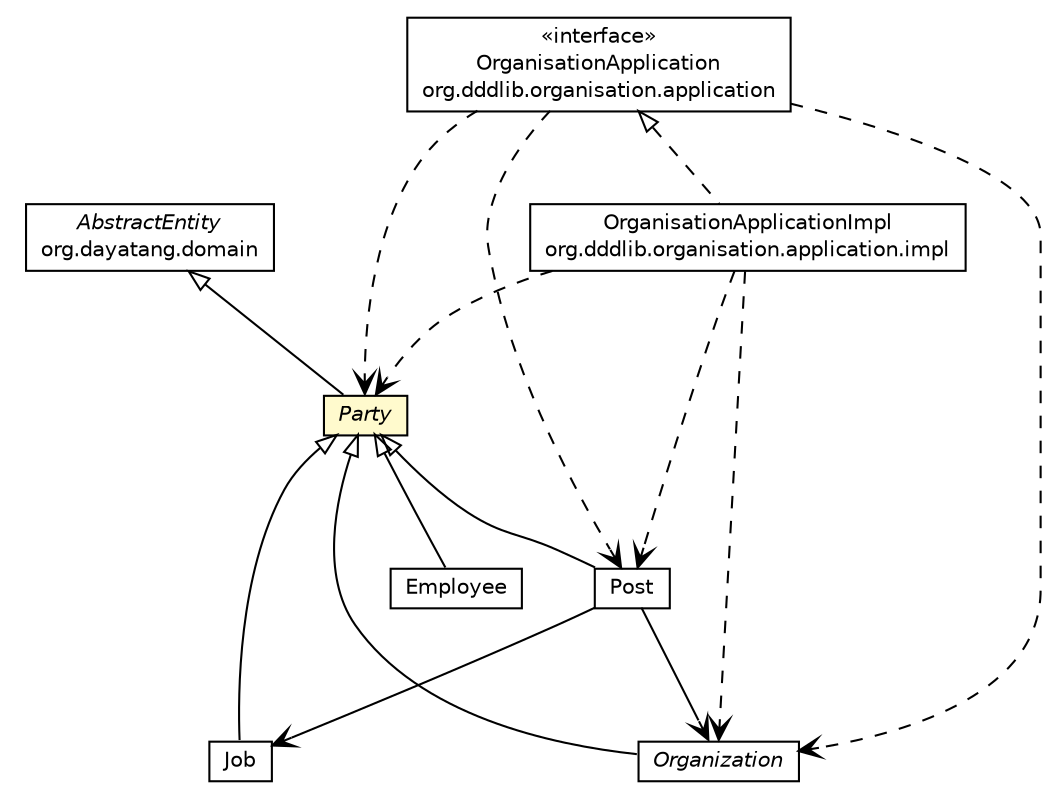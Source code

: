 #!/usr/local/bin/dot
#
# Class diagram 
# Generated by UMLGraph version R5_6_6-8-g8d7759 (http://www.umlgraph.org/)
#

digraph G {
	edge [fontname="Helvetica",fontsize=10,labelfontname="Helvetica",labelfontsize=10];
	node [fontname="Helvetica",fontsize=10,shape=plaintext];
	nodesep=0.25;
	ranksep=0.5;
	// org.dayatang.domain.AbstractEntity
	c76504 [label=<<table title="org.dayatang.domain.AbstractEntity" border="0" cellborder="1" cellspacing="0" cellpadding="2" port="p" href="../../../dayatang/domain/AbstractEntity.html">
		<tr><td><table border="0" cellspacing="0" cellpadding="1">
<tr><td align="center" balign="center"><font face="Helvetica-Oblique"> AbstractEntity </font></td></tr>
<tr><td align="center" balign="center"> org.dayatang.domain </td></tr>
		</table></td></tr>
		</table>>, URL="../../../dayatang/domain/AbstractEntity.html", fontname="Helvetica", fontcolor="black", fontsize=10.0];
	// org.dddlib.organisation.domain.Post
	c76714 [label=<<table title="org.dddlib.organisation.domain.Post" border="0" cellborder="1" cellspacing="0" cellpadding="2" port="p" href="./Post.html">
		<tr><td><table border="0" cellspacing="0" cellpadding="1">
<tr><td align="center" balign="center"> Post </td></tr>
		</table></td></tr>
		</table>>, URL="./Post.html", fontname="Helvetica", fontcolor="black", fontsize=10.0];
	// org.dddlib.organisation.domain.Party
	c76718 [label=<<table title="org.dddlib.organisation.domain.Party" border="0" cellborder="1" cellspacing="0" cellpadding="2" port="p" bgcolor="lemonChiffon" href="./Party.html">
		<tr><td><table border="0" cellspacing="0" cellpadding="1">
<tr><td align="center" balign="center"><font face="Helvetica-Oblique"> Party </font></td></tr>
		</table></td></tr>
		</table>>, URL="./Party.html", fontname="Helvetica", fontcolor="black", fontsize=10.0];
	// org.dddlib.organisation.domain.Organization
	c76720 [label=<<table title="org.dddlib.organisation.domain.Organization" border="0" cellborder="1" cellspacing="0" cellpadding="2" port="p" href="./Organization.html">
		<tr><td><table border="0" cellspacing="0" cellpadding="1">
<tr><td align="center" balign="center"><font face="Helvetica-Oblique"> Organization </font></td></tr>
		</table></td></tr>
		</table>>, URL="./Organization.html", fontname="Helvetica", fontcolor="black", fontsize=10.0];
	// org.dddlib.organisation.domain.Job
	c76721 [label=<<table title="org.dddlib.organisation.domain.Job" border="0" cellborder="1" cellspacing="0" cellpadding="2" port="p" href="./Job.html">
		<tr><td><table border="0" cellspacing="0" cellpadding="1">
<tr><td align="center" balign="center"> Job </td></tr>
		</table></td></tr>
		</table>>, URL="./Job.html", fontname="Helvetica", fontcolor="black", fontsize=10.0];
	// org.dddlib.organisation.domain.Employee
	c76726 [label=<<table title="org.dddlib.organisation.domain.Employee" border="0" cellborder="1" cellspacing="0" cellpadding="2" port="p" href="./Employee.html">
		<tr><td><table border="0" cellspacing="0" cellpadding="1">
<tr><td align="center" balign="center"> Employee </td></tr>
		</table></td></tr>
		</table>>, URL="./Employee.html", fontname="Helvetica", fontcolor="black", fontsize=10.0];
	// org.dddlib.organisation.application.impl.OrganisationApplicationImpl
	c76732 [label=<<table title="org.dddlib.organisation.application.impl.OrganisationApplicationImpl" border="0" cellborder="1" cellspacing="0" cellpadding="2" port="p" href="../application/impl/OrganisationApplicationImpl.html">
		<tr><td><table border="0" cellspacing="0" cellpadding="1">
<tr><td align="center" balign="center"> OrganisationApplicationImpl </td></tr>
<tr><td align="center" balign="center"> org.dddlib.organisation.application.impl </td></tr>
		</table></td></tr>
		</table>>, URL="../application/impl/OrganisationApplicationImpl.html", fontname="Helvetica", fontcolor="black", fontsize=10.0];
	// org.dddlib.organisation.application.OrganisationApplication
	c76733 [label=<<table title="org.dddlib.organisation.application.OrganisationApplication" border="0" cellborder="1" cellspacing="0" cellpadding="2" port="p" href="../application/OrganisationApplication.html">
		<tr><td><table border="0" cellspacing="0" cellpadding="1">
<tr><td align="center" balign="center"> &#171;interface&#187; </td></tr>
<tr><td align="center" balign="center"> OrganisationApplication </td></tr>
<tr><td align="center" balign="center"> org.dddlib.organisation.application </td></tr>
		</table></td></tr>
		</table>>, URL="../application/OrganisationApplication.html", fontname="Helvetica", fontcolor="black", fontsize=10.0];
	//org.dddlib.organisation.domain.Post extends org.dddlib.organisation.domain.Party
	c76718:p -> c76714:p [dir=back,arrowtail=empty];
	//org.dddlib.organisation.domain.Party extends org.dayatang.domain.AbstractEntity
	c76504:p -> c76718:p [dir=back,arrowtail=empty];
	//org.dddlib.organisation.domain.Organization extends org.dddlib.organisation.domain.Party
	c76718:p -> c76720:p [dir=back,arrowtail=empty];
	//org.dddlib.organisation.domain.Job extends org.dddlib.organisation.domain.Party
	c76718:p -> c76721:p [dir=back,arrowtail=empty];
	//org.dddlib.organisation.domain.Employee extends org.dddlib.organisation.domain.Party
	c76718:p -> c76726:p [dir=back,arrowtail=empty];
	//org.dddlib.organisation.application.impl.OrganisationApplicationImpl implements org.dddlib.organisation.application.OrganisationApplication
	c76733:p -> c76732:p [dir=back,arrowtail=empty,style=dashed];
	// org.dddlib.organisation.domain.Post NAVASSOC org.dddlib.organisation.domain.Organization
	c76714:p -> c76720:p [taillabel="", label=" "headlabel="", fontname="Helvetica", fontcolor="black", fontsize=10.0, color="black", arrowhead=open];
	// org.dddlib.organisation.domain.Post NAVASSOC org.dddlib.organisation.domain.Job
	c76714:p -> c76721:p [taillabel="", label=" "headlabel="", fontname="Helvetica", fontcolor="black", fontsize=10.0, color="black", arrowhead=open];
	// org.dddlib.organisation.application.impl.OrganisationApplicationImpl DEPEND org.dddlib.organisation.domain.Party
	c76732:p -> c76718:p [taillabel="", label=" "headlabel="", fontname="Helvetica", fontcolor="black", fontsize=10.0, color="black", arrowhead=open, style=dashed];
	// org.dddlib.organisation.application.impl.OrganisationApplicationImpl DEPEND org.dddlib.organisation.domain.Organization
	c76732:p -> c76720:p [taillabel="", label=" "headlabel="", fontname="Helvetica", fontcolor="black", fontsize=10.0, color="black", arrowhead=open, style=dashed];
	// org.dddlib.organisation.application.impl.OrganisationApplicationImpl DEPEND org.dddlib.organisation.domain.Post
	c76732:p -> c76714:p [taillabel="", label=" "headlabel="", fontname="Helvetica", fontcolor="black", fontsize=10.0, color="black", arrowhead=open, style=dashed];
	// org.dddlib.organisation.application.OrganisationApplication DEPEND org.dddlib.organisation.domain.Party
	c76733:p -> c76718:p [taillabel="", label=" "headlabel="", fontname="Helvetica", fontcolor="black", fontsize=10.0, color="black", arrowhead=open, style=dashed];
	// org.dddlib.organisation.application.OrganisationApplication DEPEND org.dddlib.organisation.domain.Organization
	c76733:p -> c76720:p [taillabel="", label=" "headlabel="", fontname="Helvetica", fontcolor="black", fontsize=10.0, color="black", arrowhead=open, style=dashed];
	// org.dddlib.organisation.application.OrganisationApplication DEPEND org.dddlib.organisation.domain.Post
	c76733:p -> c76714:p [taillabel="", label=" "headlabel="", fontname="Helvetica", fontcolor="black", fontsize=10.0, color="black", arrowhead=open, style=dashed];
}

